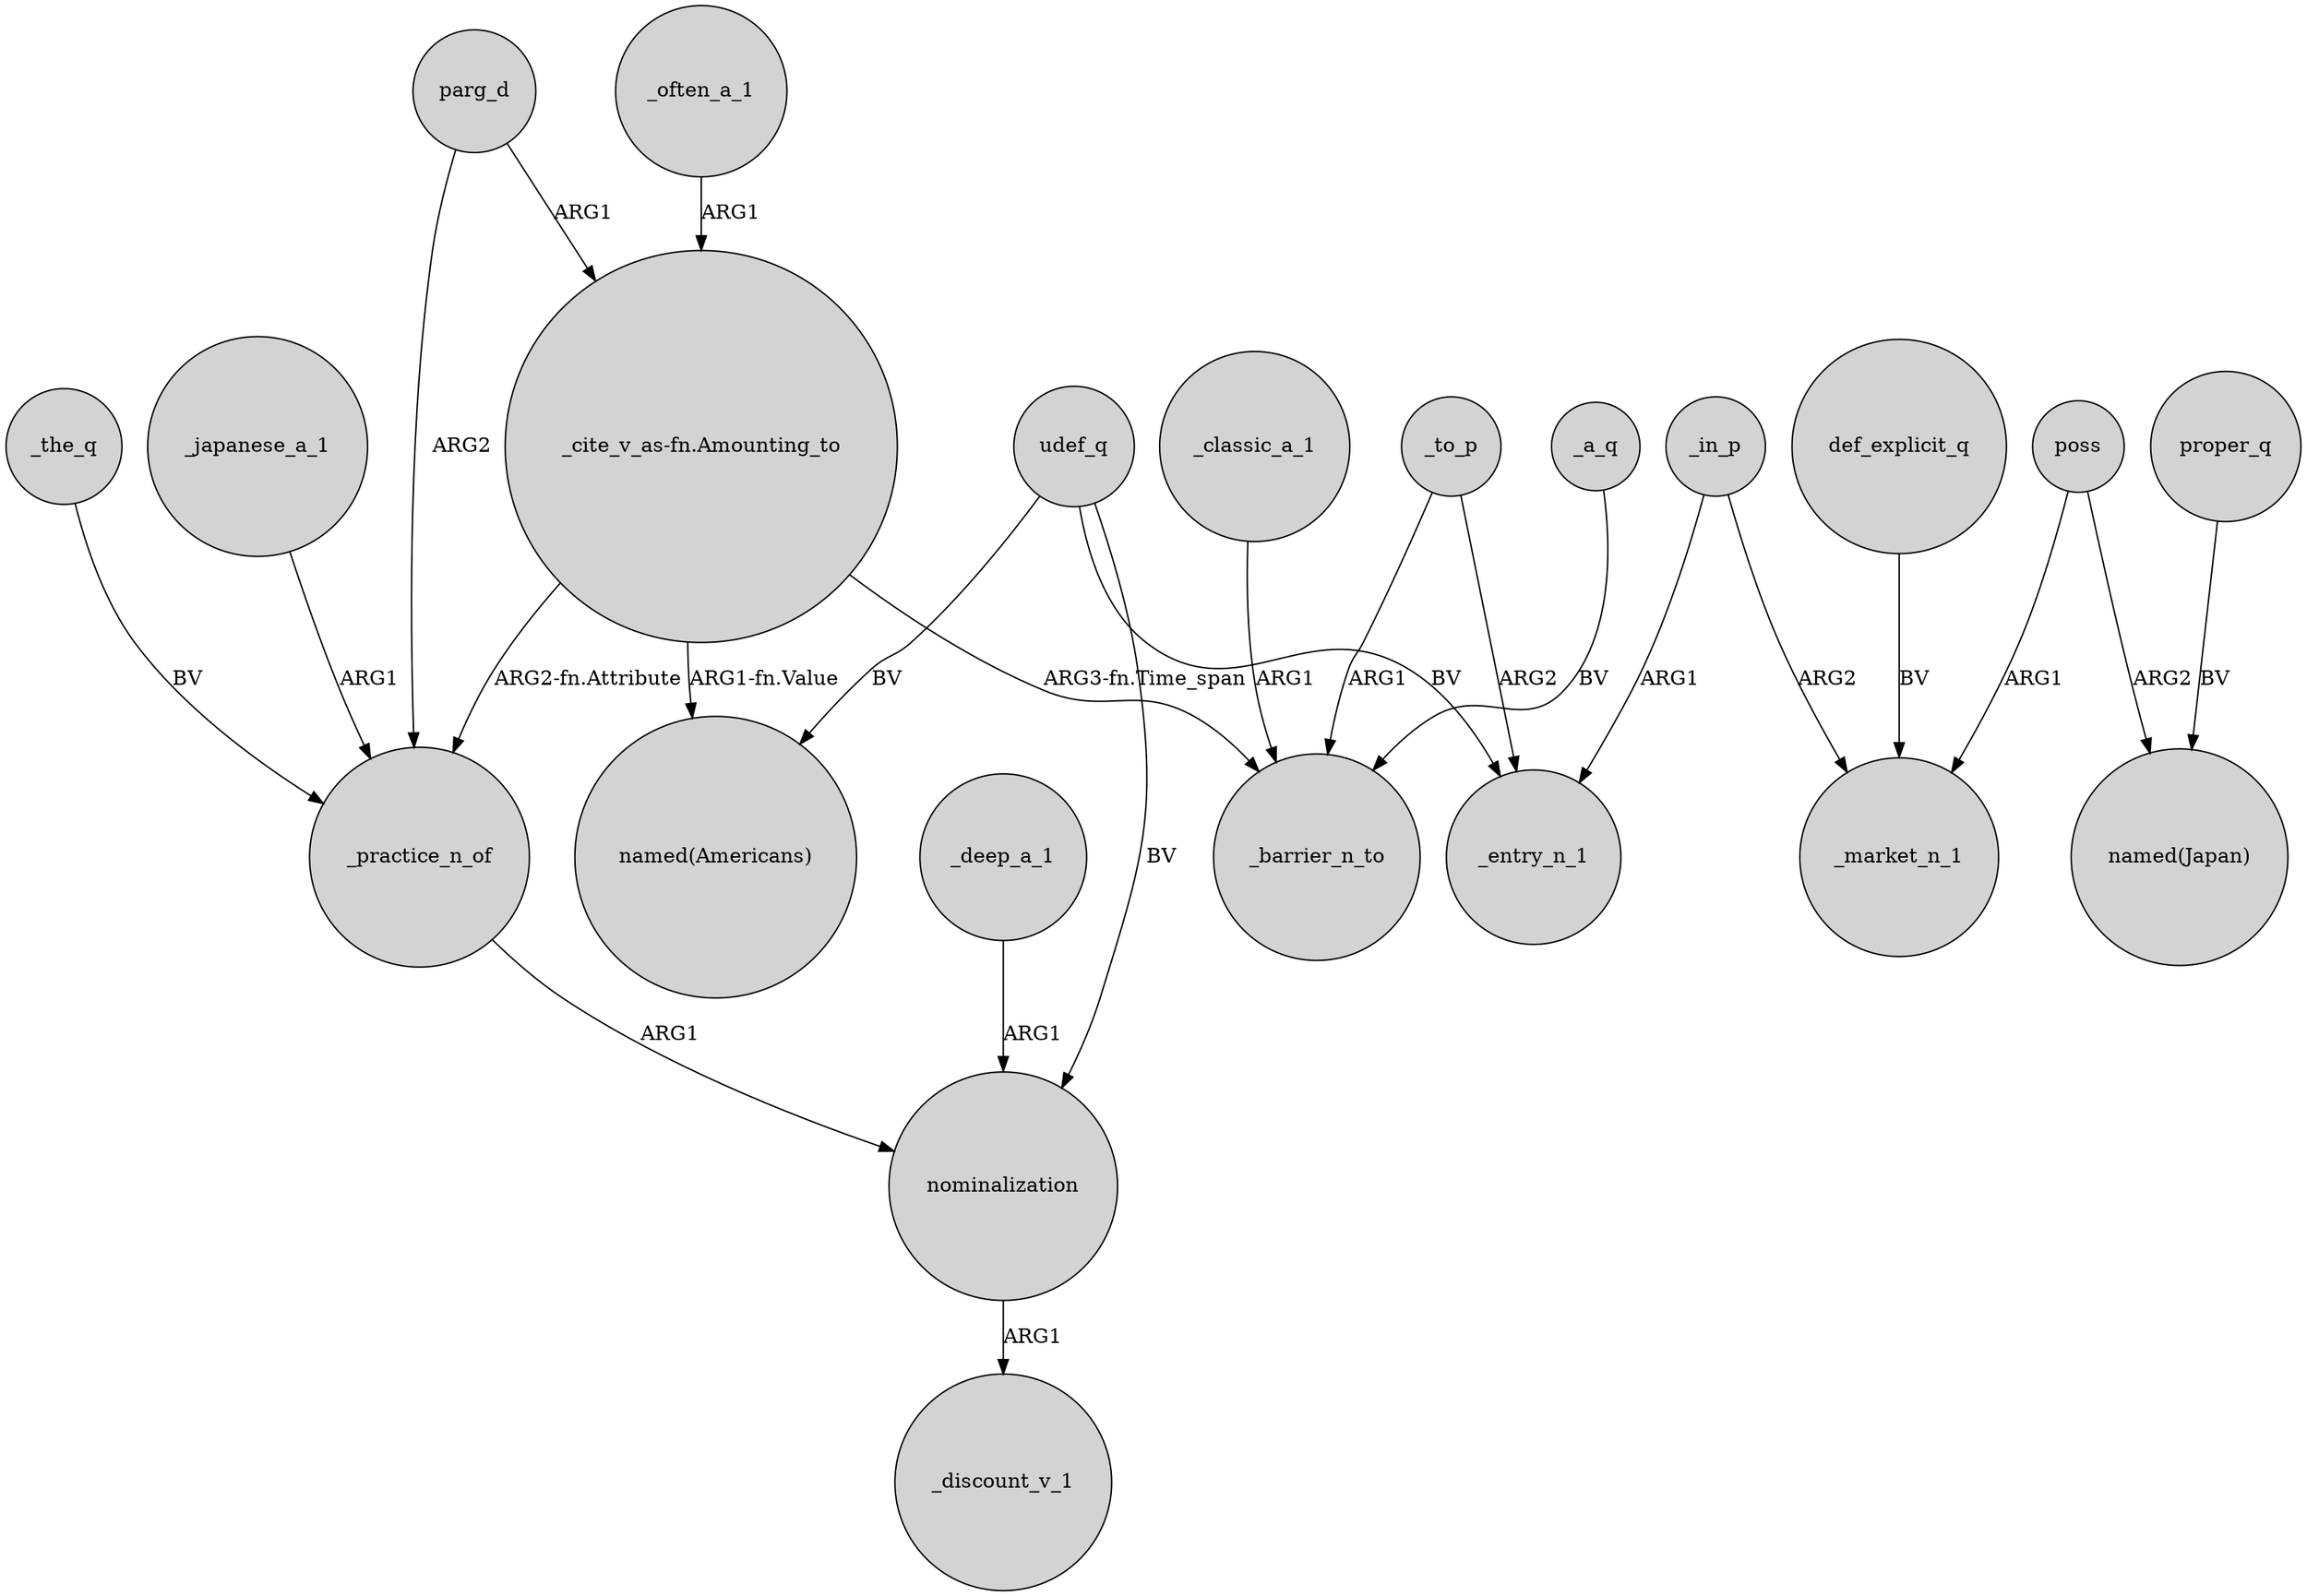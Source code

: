 digraph {
	node [shape=circle style=filled]
	_practice_n_of -> nominalization [label=ARG1]
	poss -> "named(Japan)" [label=ARG2]
	nominalization -> _discount_v_1 [label=ARG1]
	udef_q -> "named(Americans)" [label=BV]
	udef_q -> nominalization [label=BV]
	udef_q -> _entry_n_1 [label=BV]
	_the_q -> _practice_n_of [label=BV]
	poss -> _market_n_1 [label=ARG1]
	"_cite_v_as-fn.Amounting_to" -> "named(Americans)" [label="ARG1-fn.Value"]
	_often_a_1 -> "_cite_v_as-fn.Amounting_to" [label=ARG1]
	_in_p -> _market_n_1 [label=ARG2]
	_a_q -> _barrier_n_to [label=BV]
	_classic_a_1 -> _barrier_n_to [label=ARG1]
	def_explicit_q -> _market_n_1 [label=BV]
	_in_p -> _entry_n_1 [label=ARG1]
	proper_q -> "named(Japan)" [label=BV]
	_japanese_a_1 -> _practice_n_of [label=ARG1]
	_to_p -> _barrier_n_to [label=ARG1]
	parg_d -> _practice_n_of [label=ARG2]
	"_cite_v_as-fn.Amounting_to" -> _barrier_n_to [label="ARG3-fn.Time_span"]
	"_cite_v_as-fn.Amounting_to" -> _practice_n_of [label="ARG2-fn.Attribute"]
	_to_p -> _entry_n_1 [label=ARG2]
	parg_d -> "_cite_v_as-fn.Amounting_to" [label=ARG1]
	_deep_a_1 -> nominalization [label=ARG1]
}
